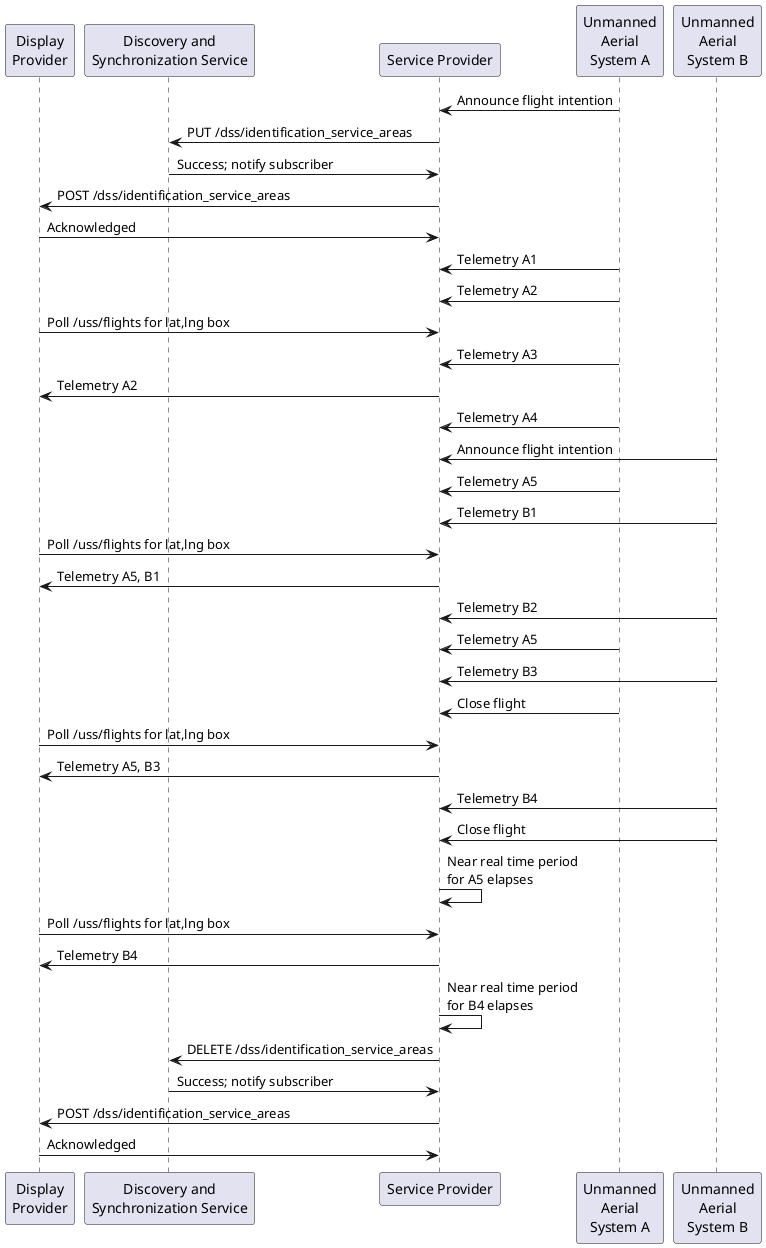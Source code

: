 'To render with PlantUML:
'  java -jar plantuml.jar -o generated rid_service.puml
@startuml
participant "Display\nProvider" as DP
participant "Discovery and\nSynchronization Service" as DSS
participant "Service Provider" as SP
participant "Unmanned\nAerial\nSystem A" as UASA
participant "Unmanned\nAerial\nSystem B" as UASB
UASA -> SP : Announce flight intention
SP -> DSS : PUT /dss/identification_service_areas
DSS -> SP : Success; notify subscriber
SP -> DP : POST /dss/identification_service_areas
DP -> SP : Acknowledged
UASA -> SP : Telemetry A1
UASA -> SP : Telemetry A2
DP -> SP : Poll /uss/flights for lat,lng box
UASA -> SP : Telemetry A3
SP -> DP : Telemetry A2
UASA -> SP : Telemetry A4
UASB -> SP : Announce flight intention
UASA -> SP : Telemetry A5
UASB -> SP : Telemetry B1
DP -> SP : Poll /uss/flights for lat,lng box
SP -> DP : Telemetry A5, B1
UASB -> SP : Telemetry B2
UASA -> SP : Telemetry A5
UASB -> SP : Telemetry B3
UASA -> SP : Close flight
DP -> SP : Poll /uss/flights for lat,lng box
SP -> DP : Telemetry A5, B3
UASB -> SP : Telemetry B4
UASB -> SP : Close flight
SP -> SP : Near real time period\nfor A5 elapses
DP -> SP : Poll /uss/flights for lat,lng box
SP -> DP : Telemetry B4
SP -> SP : Near real time period\nfor B4 elapses
SP -> DSS : DELETE /dss/identification_service_areas
DSS -> SP : Success; notify subscriber
SP -> DP : POST /dss/identification_service_areas
DP -> SP : Acknowledged
@enduml
